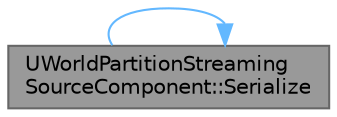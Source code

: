 digraph "UWorldPartitionStreamingSourceComponent::Serialize"
{
 // INTERACTIVE_SVG=YES
 // LATEX_PDF_SIZE
  bgcolor="transparent";
  edge [fontname=Helvetica,fontsize=10,labelfontname=Helvetica,labelfontsize=10];
  node [fontname=Helvetica,fontsize=10,shape=box,height=0.2,width=0.4];
  rankdir="LR";
  Node1 [id="Node000001",label="UWorldPartitionStreaming\lSourceComponent::Serialize",height=0.2,width=0.4,color="gray40", fillcolor="grey60", style="filled", fontcolor="black",tooltip="Handles reading, writing, and reference collecting using FArchive."];
  Node1 -> Node1 [id="edge1_Node000001_Node000001",color="steelblue1",style="solid",tooltip=" "];
}
